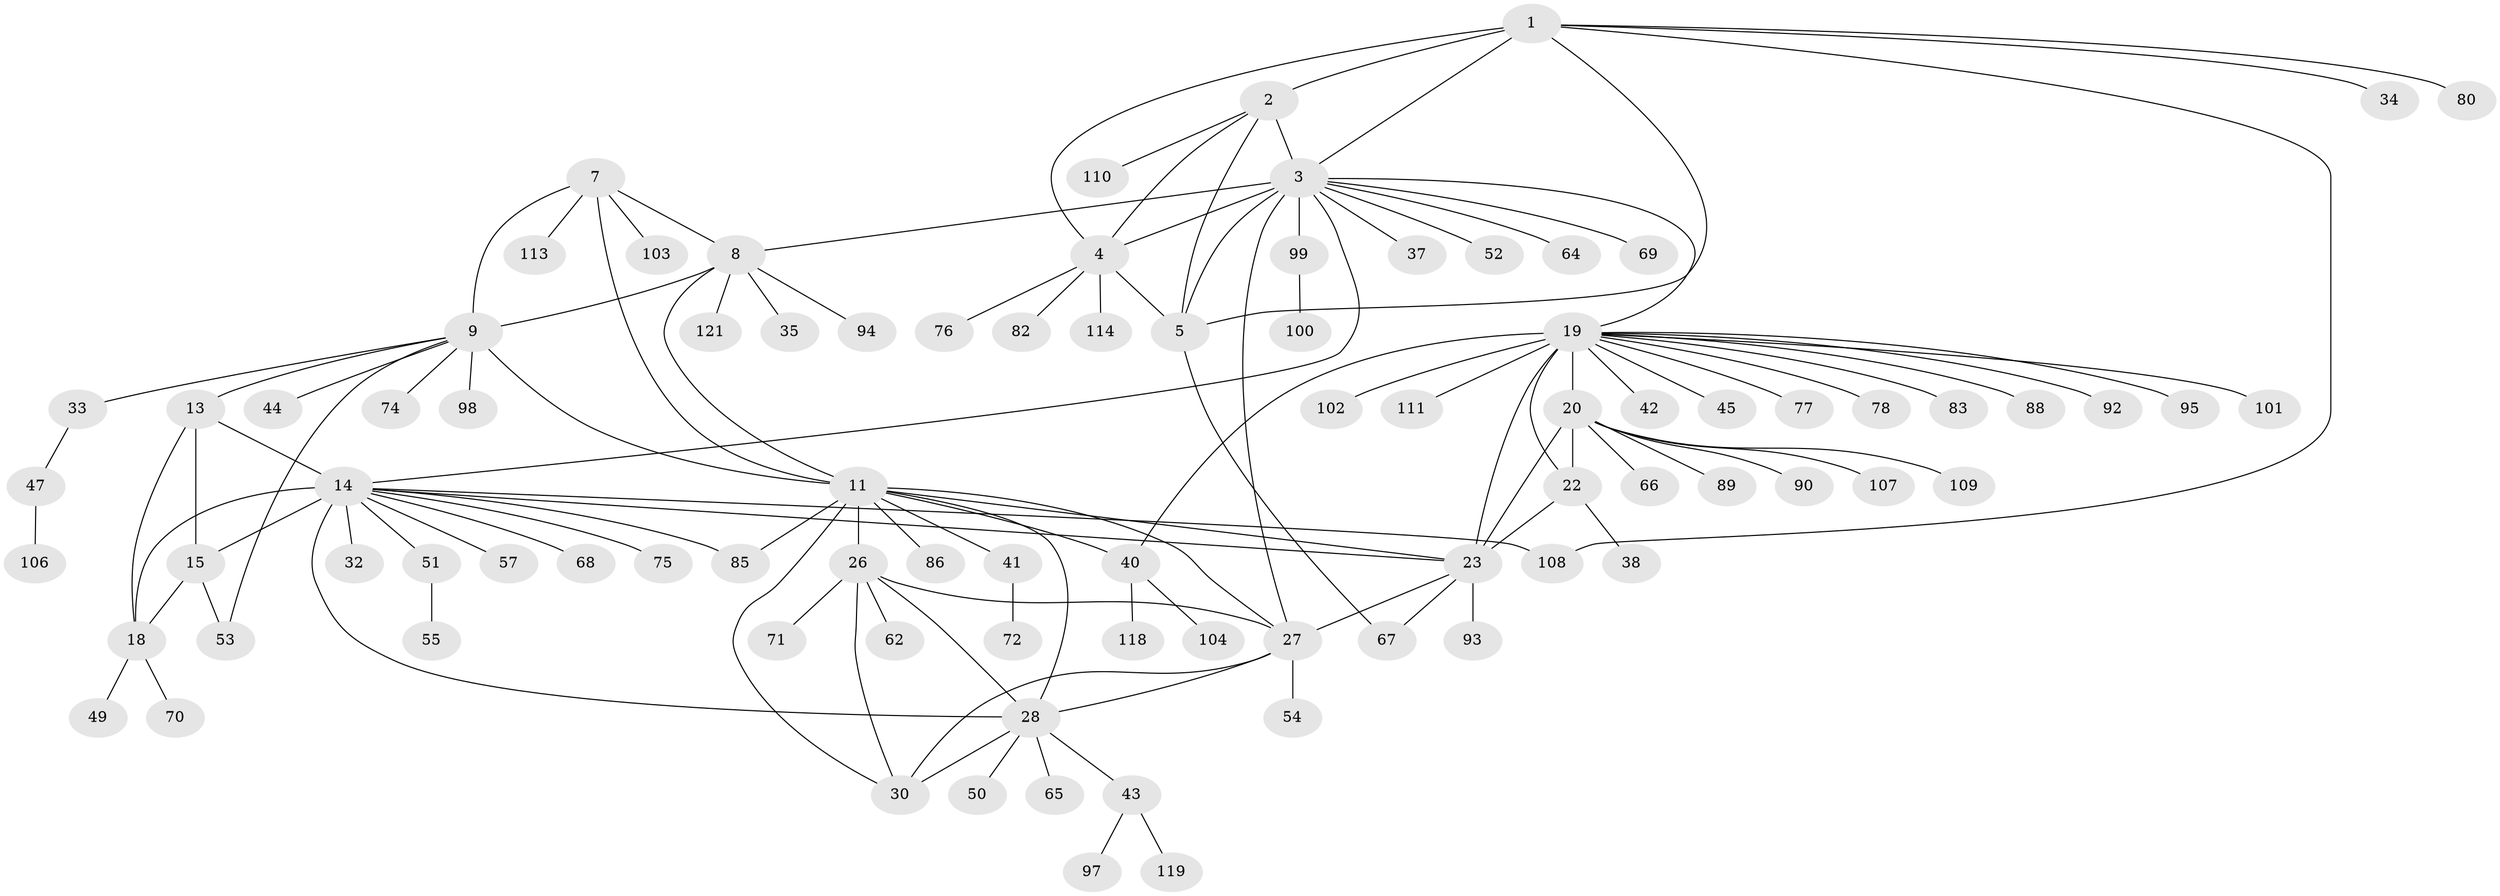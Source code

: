 // original degree distribution, {9: 0.05785123966942149, 7: 0.0743801652892562, 8: 0.024793388429752067, 10: 0.01652892561983471, 5: 0.024793388429752067, 13: 0.008264462809917356, 6: 0.024793388429752067, 16: 0.008264462809917356, 11: 0.008264462809917356, 1: 0.5785123966942148, 3: 0.05785123966942149, 2: 0.11570247933884298}
// Generated by graph-tools (version 1.1) at 2025/11/02/27/25 16:11:31]
// undirected, 88 vertices, 119 edges
graph export_dot {
graph [start="1"]
  node [color=gray90,style=filled];
  1 [super="+31"];
  2 [super="+81"];
  3 [super="+6"];
  4 [super="+46"];
  5 [super="+39"];
  7;
  8 [super="+12"];
  9 [super="+10"];
  11 [super="+25"];
  13 [super="+84"];
  14 [super="+17"];
  15 [super="+16"];
  18 [super="+48"];
  19 [super="+21"];
  20 [super="+73"];
  22 [super="+36"];
  23 [super="+24"];
  26 [super="+63"];
  27 [super="+87"];
  28 [super="+29"];
  30 [super="+91"];
  32;
  33 [super="+58"];
  34;
  35 [super="+96"];
  37;
  38;
  40 [super="+112"];
  41 [super="+56"];
  42 [super="+60"];
  43 [super="+59"];
  44;
  45;
  47 [super="+105"];
  49;
  50 [super="+116"];
  51;
  52;
  53 [super="+115"];
  54;
  55 [super="+61"];
  57;
  62 [super="+79"];
  64;
  65;
  66;
  67;
  68;
  69;
  70;
  71;
  72;
  74;
  75 [super="+117"];
  76;
  77;
  78;
  80;
  82;
  83;
  85 [super="+120"];
  86;
  88;
  89;
  90;
  92;
  93;
  94;
  95;
  97;
  98;
  99;
  100;
  101;
  102;
  103;
  104;
  106;
  107;
  108;
  109;
  110;
  111;
  113;
  114;
  118;
  119;
  121;
  1 -- 2;
  1 -- 3 [weight=2];
  1 -- 4;
  1 -- 5;
  1 -- 34;
  1 -- 80;
  1 -- 108;
  2 -- 3 [weight=2];
  2 -- 4;
  2 -- 5;
  2 -- 110;
  3 -- 4 [weight=2];
  3 -- 5 [weight=2];
  3 -- 19;
  3 -- 27;
  3 -- 37;
  3 -- 52;
  3 -- 64;
  3 -- 99;
  3 -- 69;
  3 -- 8;
  3 -- 14;
  4 -- 5;
  4 -- 76;
  4 -- 114;
  4 -- 82;
  5 -- 67;
  7 -- 8 [weight=2];
  7 -- 9 [weight=2];
  7 -- 11;
  7 -- 103;
  7 -- 113;
  8 -- 9 [weight=4];
  8 -- 11 [weight=2];
  8 -- 35;
  8 -- 94;
  8 -- 121;
  9 -- 11 [weight=2];
  9 -- 33;
  9 -- 44;
  9 -- 74;
  9 -- 98;
  9 -- 53;
  9 -- 13;
  11 -- 40;
  11 -- 41;
  11 -- 85;
  11 -- 86;
  11 -- 26;
  11 -- 27;
  11 -- 28 [weight=2];
  11 -- 30;
  11 -- 23;
  13 -- 14 [weight=2];
  13 -- 15 [weight=2];
  13 -- 18;
  14 -- 15 [weight=4];
  14 -- 18 [weight=2];
  14 -- 28;
  14 -- 32;
  14 -- 51;
  14 -- 57;
  14 -- 68;
  14 -- 85;
  14 -- 108;
  14 -- 75;
  14 -- 23;
  15 -- 18 [weight=2];
  15 -- 53;
  18 -- 49;
  18 -- 70;
  19 -- 20 [weight=2];
  19 -- 22 [weight=2];
  19 -- 23 [weight=4];
  19 -- 77;
  19 -- 78;
  19 -- 83;
  19 -- 88;
  19 -- 92;
  19 -- 95;
  19 -- 101;
  19 -- 102;
  19 -- 111;
  19 -- 42;
  19 -- 45;
  19 -- 40;
  20 -- 22;
  20 -- 23 [weight=2];
  20 -- 66;
  20 -- 89;
  20 -- 90;
  20 -- 107;
  20 -- 109;
  22 -- 23 [weight=2];
  22 -- 38;
  23 -- 93;
  23 -- 67;
  23 -- 27;
  26 -- 27;
  26 -- 28 [weight=2];
  26 -- 30;
  26 -- 62;
  26 -- 71;
  27 -- 28 [weight=2];
  27 -- 30;
  27 -- 54;
  28 -- 30 [weight=2];
  28 -- 43;
  28 -- 50;
  28 -- 65;
  33 -- 47;
  40 -- 104;
  40 -- 118;
  41 -- 72;
  43 -- 97;
  43 -- 119;
  47 -- 106;
  51 -- 55;
  99 -- 100;
}
